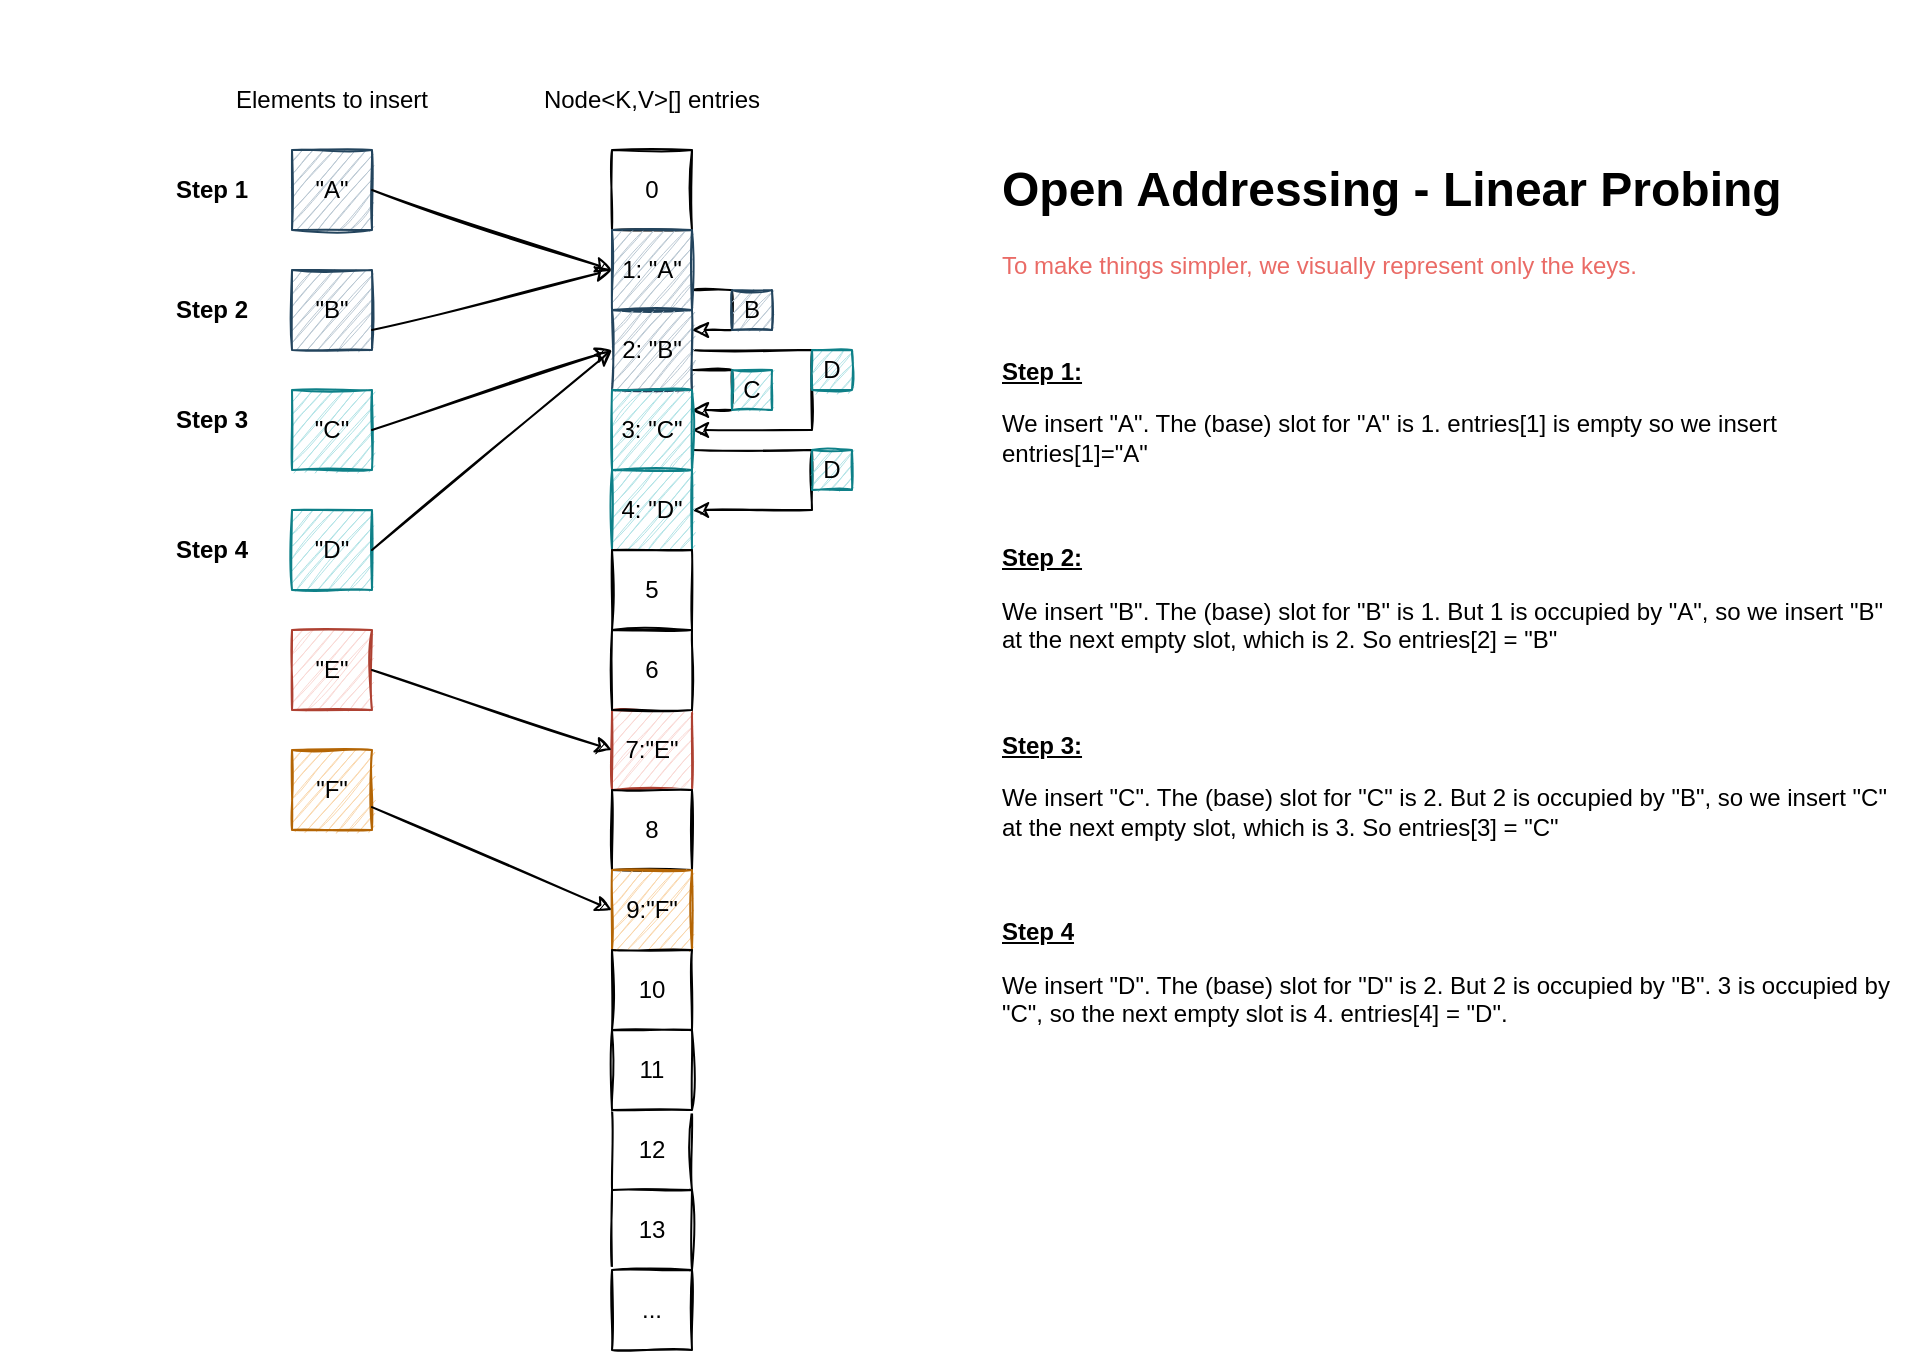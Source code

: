 <mxfile version="15.7.3" type="device"><diagram id="5yY62-Ss_0endfyU0dFS" name="Page-1"><mxGraphModel dx="1933" dy="920" grid="1" gridSize="10" guides="1" tooltips="1" connect="1" arrows="1" fold="1" page="1" pageScale="1" pageWidth="827" pageHeight="1169" math="0" shadow="0"><root><mxCell id="0"/><mxCell id="1" parent="0"/><mxCell id="Et-xGzaiAiIDaK6nr_yG-51" value="" style="rounded=0;whiteSpace=wrap;html=1;fontColor=#EA6B66;fillColor=none;strokeColor=none;" parent="1" vertex="1"><mxGeometry x="-66" y="85" width="960" height="675" as="geometry"/></mxCell><mxCell id="Et-xGzaiAiIDaK6nr_yG-1" value="0" style="rounded=0;whiteSpace=wrap;html=1;sketch=1;" parent="1" vertex="1"><mxGeometry x="240" y="160" width="40" height="40" as="geometry"/></mxCell><mxCell id="Et-xGzaiAiIDaK6nr_yG-27" style="edgeStyle=orthogonalEdgeStyle;rounded=0;orthogonalLoop=1;jettySize=auto;html=1;exitX=1;exitY=0.75;exitDx=0;exitDy=0;entryX=1;entryY=0.25;entryDx=0;entryDy=0;sketch=1;" parent="1" source="Et-xGzaiAiIDaK6nr_yG-2" target="Et-xGzaiAiIDaK6nr_yG-3" edge="1"><mxGeometry relative="1" as="geometry"><Array as="points"><mxPoint x="300" y="230"/><mxPoint x="300" y="250"/></Array></mxGeometry></mxCell><mxCell id="Et-xGzaiAiIDaK6nr_yG-2" value="1: &quot;A&quot;" style="rounded=0;whiteSpace=wrap;html=1;fillColor=#bac8d3;strokeColor=#23445d;sketch=1;" parent="1" vertex="1"><mxGeometry x="240" y="200" width="40" height="40" as="geometry"/></mxCell><mxCell id="Et-xGzaiAiIDaK6nr_yG-32" style="edgeStyle=orthogonalEdgeStyle;rounded=0;orthogonalLoop=1;jettySize=auto;html=1;exitX=1;exitY=0.75;exitDx=0;exitDy=0;entryX=1;entryY=0.25;entryDx=0;entryDy=0;sketch=1;" parent="1" source="Et-xGzaiAiIDaK6nr_yG-3" target="Et-xGzaiAiIDaK6nr_yG-4" edge="1"><mxGeometry relative="1" as="geometry"><Array as="points"><mxPoint x="300" y="270"/><mxPoint x="300" y="290"/></Array></mxGeometry></mxCell><mxCell id="Et-xGzaiAiIDaK6nr_yG-34" style="edgeStyle=orthogonalEdgeStyle;rounded=0;orthogonalLoop=1;jettySize=auto;html=1;exitX=1;exitY=0.5;exitDx=0;exitDy=0;entryX=1;entryY=0.5;entryDx=0;entryDy=0;sketch=1;" parent="1" source="Et-xGzaiAiIDaK6nr_yG-3" target="Et-xGzaiAiIDaK6nr_yG-4" edge="1"><mxGeometry relative="1" as="geometry"><Array as="points"><mxPoint x="340" y="260"/><mxPoint x="340" y="300"/></Array></mxGeometry></mxCell><mxCell id="Et-xGzaiAiIDaK6nr_yG-3" value="2: &quot;B&quot;" style="rounded=0;whiteSpace=wrap;html=1;fillColor=#bac8d3;strokeColor=#23445d;sketch=1;" parent="1" vertex="1"><mxGeometry x="240" y="240" width="40" height="40" as="geometry"/></mxCell><mxCell id="Et-xGzaiAiIDaK6nr_yG-35" style="edgeStyle=orthogonalEdgeStyle;rounded=0;orthogonalLoop=1;jettySize=auto;html=1;exitX=1;exitY=0.75;exitDx=0;exitDy=0;entryX=1;entryY=0.5;entryDx=0;entryDy=0;sketch=1;" parent="1" source="Et-xGzaiAiIDaK6nr_yG-4" target="Et-xGzaiAiIDaK6nr_yG-5" edge="1"><mxGeometry relative="1" as="geometry"><Array as="points"><mxPoint x="340" y="310"/><mxPoint x="340" y="340"/></Array></mxGeometry></mxCell><mxCell id="Et-xGzaiAiIDaK6nr_yG-4" value="3: &quot;C&quot;" style="rounded=0;whiteSpace=wrap;html=1;fillColor=#b0e3e6;strokeColor=#0e8088;sketch=1;" parent="1" vertex="1"><mxGeometry x="240" y="280" width="40" height="40" as="geometry"/></mxCell><mxCell id="Et-xGzaiAiIDaK6nr_yG-5" value="4: &quot;D&quot;" style="rounded=0;whiteSpace=wrap;html=1;fillColor=#b0e3e6;strokeColor=#0e8088;sketch=1;" parent="1" vertex="1"><mxGeometry x="240" y="320" width="40" height="40" as="geometry"/></mxCell><mxCell id="Et-xGzaiAiIDaK6nr_yG-6" value="5" style="rounded=0;whiteSpace=wrap;html=1;sketch=1;" parent="1" vertex="1"><mxGeometry x="240" y="360" width="40" height="40" as="geometry"/></mxCell><mxCell id="Et-xGzaiAiIDaK6nr_yG-7" value="7:&quot;E&quot;" style="rounded=0;whiteSpace=wrap;html=1;fillColor=#fad9d5;strokeColor=#ae4132;sketch=1;" parent="1" vertex="1"><mxGeometry x="240" y="440" width="40" height="40" as="geometry"/></mxCell><mxCell id="Et-xGzaiAiIDaK6nr_yG-8" value="8" style="rounded=0;whiteSpace=wrap;html=1;sketch=1;" parent="1" vertex="1"><mxGeometry x="240" y="480" width="40" height="40" as="geometry"/></mxCell><mxCell id="Et-xGzaiAiIDaK6nr_yG-9" value="9:&quot;F&quot;" style="rounded=0;whiteSpace=wrap;html=1;fillColor=#fad7ac;strokeColor=#b46504;sketch=1;" parent="1" vertex="1"><mxGeometry x="240" y="520" width="40" height="40" as="geometry"/></mxCell><mxCell id="Et-xGzaiAiIDaK6nr_yG-10" value="6" style="rounded=0;whiteSpace=wrap;html=1;sketch=1;" parent="1" vertex="1"><mxGeometry x="240" y="400" width="40" height="40" as="geometry"/></mxCell><mxCell id="Et-xGzaiAiIDaK6nr_yG-11" value="10" style="rounded=0;whiteSpace=wrap;html=1;sketch=1;" parent="1" vertex="1"><mxGeometry x="240" y="560" width="40" height="40" as="geometry"/></mxCell><mxCell id="Et-xGzaiAiIDaK6nr_yG-12" value="12" style="rounded=0;whiteSpace=wrap;html=1;sketch=1;" parent="1" vertex="1"><mxGeometry x="240" y="640" width="40" height="40" as="geometry"/></mxCell><mxCell id="Et-xGzaiAiIDaK6nr_yG-13" value="13" style="rounded=0;whiteSpace=wrap;html=1;sketch=1;" parent="1" vertex="1"><mxGeometry x="240" y="680" width="40" height="40" as="geometry"/></mxCell><mxCell id="Et-xGzaiAiIDaK6nr_yG-14" value="..." style="rounded=0;whiteSpace=wrap;html=1;sketch=1;" parent="1" vertex="1"><mxGeometry x="240" y="720" width="40" height="40" as="geometry"/></mxCell><mxCell id="Et-xGzaiAiIDaK6nr_yG-15" value="11" style="rounded=0;whiteSpace=wrap;html=1;sketch=1;" parent="1" vertex="1"><mxGeometry x="240" y="600" width="40" height="40" as="geometry"/></mxCell><mxCell id="Et-xGzaiAiIDaK6nr_yG-16" value="&lt;h1&gt;Open Addressing - Linear Probing&amp;nbsp;&lt;/h1&gt;&lt;p&gt;&lt;font color=&quot;#ea6b66&quot;&gt;To make things simpler, we visually represent only the keys.&lt;/font&gt;&lt;/p&gt;&lt;p&gt;&lt;b&gt;&lt;u&gt;&lt;br&gt;&lt;/u&gt;&lt;/b&gt;&lt;/p&gt;&lt;p&gt;&lt;b&gt;&lt;u&gt;Step 1:&lt;/u&gt;&lt;/b&gt;&lt;/p&gt;&lt;p&gt;We insert &quot;A&quot;. The (base) slot for &quot;A&quot; is 1. entries[1] is empty so we insert entries[1]=&quot;A&quot;&lt;/p&gt;&lt;p&gt;&lt;br&gt;&lt;/p&gt;&lt;p&gt;&lt;b&gt;&lt;u&gt;Step 2:&lt;/u&gt;&lt;/b&gt;&lt;/p&gt;&lt;p&gt;We insert &quot;B&quot;. The (base) slot for &quot;B&quot; is 1. But 1 is occupied by &quot;A&quot;, so we insert &quot;B&quot; at the next empty slot, which is 2. So entries[2] = &quot;B&quot;&lt;/p&gt;&lt;p&gt;&lt;br&gt;&lt;/p&gt;&lt;p&gt;&lt;b&gt;&lt;u&gt;Step 3:&lt;/u&gt;&lt;/b&gt;&lt;/p&gt;&lt;p&gt;We insert &quot;C&quot;. The (base) slot for &quot;C&quot; is 2. But 2 is occupied by &quot;B&quot;, so we insert &quot;C&quot; at the next empty slot, which is 3. So entries[3] = &quot;C&quot;&lt;/p&gt;&lt;p&gt;&lt;br&gt;&lt;/p&gt;&lt;p&gt;&lt;b&gt;&lt;u&gt;Step 4&lt;/u&gt;&lt;/b&gt;&lt;/p&gt;&lt;p&gt;We insert &quot;D&quot;. The (base) slot for &quot;D&quot; is 2. But 2 is occupied by &quot;B&quot;. 3 is occupied by &quot;C&quot;, so the next empty slot is 4. entries[4] = &quot;D&quot;.&lt;/p&gt;&lt;p&gt;&lt;br&gt;&lt;/p&gt;&lt;p&gt;&lt;br&gt;&lt;/p&gt;&lt;p&gt;....&lt;/p&gt;" style="text;html=1;strokeColor=none;fillColor=none;spacing=5;spacingTop=-20;whiteSpace=wrap;overflow=hidden;rounded=0;sketch=1;" parent="1" vertex="1"><mxGeometry x="430" y="160" width="460" height="490" as="geometry"/></mxCell><mxCell id="Et-xGzaiAiIDaK6nr_yG-17" value="&quot;A&quot;" style="whiteSpace=wrap;html=1;aspect=fixed;fillColor=#bac8d3;strokeColor=#23445d;sketch=1;" parent="1" vertex="1"><mxGeometry x="80" y="160" width="40" height="40" as="geometry"/></mxCell><mxCell id="Et-xGzaiAiIDaK6nr_yG-18" value="&quot;B&quot;" style="whiteSpace=wrap;html=1;aspect=fixed;fillColor=#bac8d3;strokeColor=#23445d;sketch=1;" parent="1" vertex="1"><mxGeometry x="80" y="220" width="40" height="40" as="geometry"/></mxCell><mxCell id="Et-xGzaiAiIDaK6nr_yG-21" value="&quot;C&quot;" style="whiteSpace=wrap;html=1;aspect=fixed;fillColor=#b0e3e6;strokeColor=#0e8088;sketch=1;" parent="1" vertex="1"><mxGeometry x="80" y="280" width="40" height="40" as="geometry"/></mxCell><mxCell id="Et-xGzaiAiIDaK6nr_yG-22" value="&quot;D&quot;" style="whiteSpace=wrap;html=1;aspect=fixed;fillColor=#b0e3e6;strokeColor=#0e8088;sketch=1;" parent="1" vertex="1"><mxGeometry x="80" y="340" width="40" height="40" as="geometry"/></mxCell><mxCell id="Et-xGzaiAiIDaK6nr_yG-23" value="&quot;E&quot;" style="whiteSpace=wrap;html=1;aspect=fixed;fillColor=#fad9d5;strokeColor=#ae4132;sketch=1;" parent="1" vertex="1"><mxGeometry x="80" y="400" width="40" height="40" as="geometry"/></mxCell><mxCell id="Et-xGzaiAiIDaK6nr_yG-24" value="&quot;F&quot;" style="whiteSpace=wrap;html=1;aspect=fixed;fillColor=#fad7ac;strokeColor=#b46504;sketch=1;" parent="1" vertex="1"><mxGeometry x="80" y="460" width="40" height="40" as="geometry"/></mxCell><mxCell id="Et-xGzaiAiIDaK6nr_yG-28" value="" style="endArrow=classic;html=1;rounded=0;exitX=1;exitY=0.5;exitDx=0;exitDy=0;entryX=0;entryY=0.5;entryDx=0;entryDy=0;sketch=1;" parent="1" source="Et-xGzaiAiIDaK6nr_yG-17" target="Et-xGzaiAiIDaK6nr_yG-2" edge="1"><mxGeometry width="50" height="50" relative="1" as="geometry"><mxPoint x="390" y="490" as="sourcePoint"/><mxPoint x="440" y="440" as="targetPoint"/></mxGeometry></mxCell><mxCell id="Et-xGzaiAiIDaK6nr_yG-29" value="" style="endArrow=classic;html=1;rounded=0;exitX=1;exitY=0.75;exitDx=0;exitDy=0;entryX=0;entryY=0.5;entryDx=0;entryDy=0;sketch=1;" parent="1" source="Et-xGzaiAiIDaK6nr_yG-18" target="Et-xGzaiAiIDaK6nr_yG-2" edge="1"><mxGeometry width="50" height="50" relative="1" as="geometry"><mxPoint x="140" y="300" as="sourcePoint"/><mxPoint x="190" y="250" as="targetPoint"/></mxGeometry></mxCell><mxCell id="Et-xGzaiAiIDaK6nr_yG-31" value="" style="endArrow=classic;html=1;rounded=0;entryX=0;entryY=0.5;entryDx=0;entryDy=0;sketch=1;" parent="1" target="Et-xGzaiAiIDaK6nr_yG-3" edge="1"><mxGeometry width="50" height="50" relative="1" as="geometry"><mxPoint x="120" y="300" as="sourcePoint"/><mxPoint x="170" y="250" as="targetPoint"/></mxGeometry></mxCell><mxCell id="Et-xGzaiAiIDaK6nr_yG-33" value="" style="endArrow=classic;html=1;rounded=0;entryX=0;entryY=0.5;entryDx=0;entryDy=0;sketch=1;" parent="1" target="Et-xGzaiAiIDaK6nr_yG-3" edge="1"><mxGeometry width="50" height="50" relative="1" as="geometry"><mxPoint x="120" y="360" as="sourcePoint"/><mxPoint x="170" y="310" as="targetPoint"/></mxGeometry></mxCell><mxCell id="Et-xGzaiAiIDaK6nr_yG-37" value="" style="endArrow=classic;html=1;rounded=0;exitX=1;exitY=0.5;exitDx=0;exitDy=0;entryX=0;entryY=0.5;entryDx=0;entryDy=0;sketch=1;" parent="1" source="Et-xGzaiAiIDaK6nr_yG-23" target="Et-xGzaiAiIDaK6nr_yG-7" edge="1"><mxGeometry width="50" height="50" relative="1" as="geometry"><mxPoint x="390" y="490" as="sourcePoint"/><mxPoint x="440" y="440" as="targetPoint"/></mxGeometry></mxCell><mxCell id="Et-xGzaiAiIDaK6nr_yG-39" value="" style="endArrow=classic;html=1;rounded=0;entryX=0;entryY=0.5;entryDx=0;entryDy=0;sketch=1;" parent="1" source="Et-xGzaiAiIDaK6nr_yG-24" target="Et-xGzaiAiIDaK6nr_yG-9" edge="1"><mxGeometry width="50" height="50" relative="1" as="geometry"><mxPoint x="390" y="490" as="sourcePoint"/><mxPoint x="440" y="440" as="targetPoint"/></mxGeometry></mxCell><mxCell id="Et-xGzaiAiIDaK6nr_yG-40" value="B" style="rounded=0;whiteSpace=wrap;html=1;fillColor=#bac8d3;strokeColor=#23445d;sketch=1;" parent="1" vertex="1"><mxGeometry x="300" y="230" width="20" height="20" as="geometry"/></mxCell><mxCell id="Et-xGzaiAiIDaK6nr_yG-41" value="C" style="rounded=0;whiteSpace=wrap;html=1;fillColor=#b0e3e6;strokeColor=#0e8088;sketch=1;" parent="1" vertex="1"><mxGeometry x="300" y="270" width="20" height="20" as="geometry"/></mxCell><mxCell id="Et-xGzaiAiIDaK6nr_yG-42" value="D" style="rounded=0;whiteSpace=wrap;html=1;fillColor=#b0e3e6;strokeColor=#0e8088;sketch=1;" parent="1" vertex="1"><mxGeometry x="340" y="260" width="20" height="20" as="geometry"/></mxCell><mxCell id="Et-xGzaiAiIDaK6nr_yG-43" value="D" style="rounded=0;whiteSpace=wrap;html=1;fillColor=#b0e3e6;strokeColor=#0e8088;sketch=1;" parent="1" vertex="1"><mxGeometry x="340" y="310" width="20" height="20" as="geometry"/></mxCell><mxCell id="Et-xGzaiAiIDaK6nr_yG-44" value="Node&amp;lt;K,V&amp;gt;[] entries" style="text;html=1;strokeColor=none;fillColor=none;align=center;verticalAlign=middle;whiteSpace=wrap;rounded=0;" parent="1" vertex="1"><mxGeometry x="200" y="120" width="120" height="30" as="geometry"/></mxCell><mxCell id="Et-xGzaiAiIDaK6nr_yG-45" value="Step 1" style="text;html=1;strokeColor=none;fillColor=none;align=center;verticalAlign=middle;whiteSpace=wrap;rounded=0;fontStyle=1;sketch=1;" parent="1" vertex="1"><mxGeometry x="10" y="165" width="60" height="30" as="geometry"/></mxCell><mxCell id="Et-xGzaiAiIDaK6nr_yG-46" value="Step 2" style="text;html=1;strokeColor=none;fillColor=none;align=center;verticalAlign=middle;whiteSpace=wrap;rounded=0;fontStyle=1;sketch=1;" parent="1" vertex="1"><mxGeometry x="10" y="225" width="60" height="30" as="geometry"/></mxCell><mxCell id="Et-xGzaiAiIDaK6nr_yG-47" value="Step 3" style="text;html=1;strokeColor=none;fillColor=none;align=center;verticalAlign=middle;whiteSpace=wrap;rounded=0;fontStyle=1;sketch=1;" parent="1" vertex="1"><mxGeometry x="10" y="280" width="60" height="30" as="geometry"/></mxCell><mxCell id="Et-xGzaiAiIDaK6nr_yG-48" value="Step 4" style="text;html=1;strokeColor=none;fillColor=none;align=center;verticalAlign=middle;whiteSpace=wrap;rounded=0;fontStyle=1;sketch=1;" parent="1" vertex="1"><mxGeometry x="10" y="345" width="60" height="30" as="geometry"/></mxCell><mxCell id="Et-xGzaiAiIDaK6nr_yG-50" value="Elements to insert" style="text;html=1;strokeColor=none;fillColor=none;align=center;verticalAlign=middle;whiteSpace=wrap;rounded=0;" parent="1" vertex="1"><mxGeometry x="40" y="120" width="120" height="30" as="geometry"/></mxCell></root></mxGraphModel></diagram></mxfile>